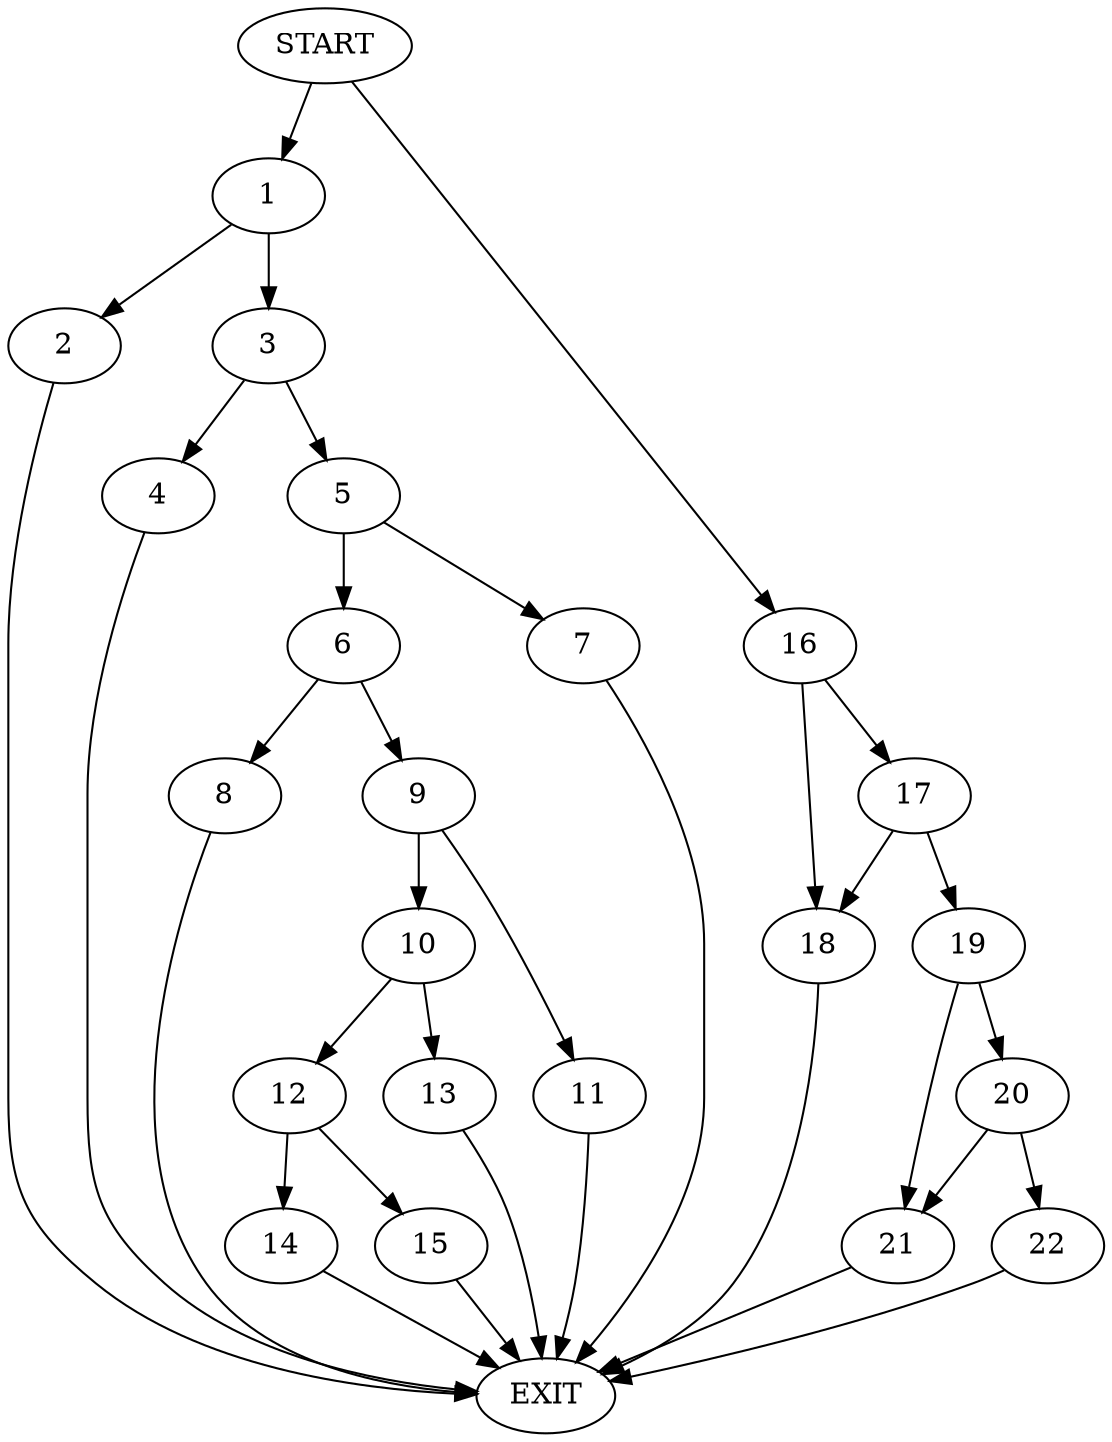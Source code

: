 digraph {
0 [label="START"]
23 [label="EXIT"]
0 -> 1
1 -> 2
1 -> 3
3 -> 4
3 -> 5
2 -> 23
5 -> 6
5 -> 7
4 -> 23
6 -> 8
6 -> 9
7 -> 23
8 -> 23
9 -> 10
9 -> 11
10 -> 12
10 -> 13
11 -> 23
12 -> 14
12 -> 15
13 -> 23
15 -> 23
14 -> 23
0 -> 16
16 -> 17
16 -> 18
17 -> 19
17 -> 18
18 -> 23
19 -> 20
19 -> 21
21 -> 23
20 -> 22
20 -> 21
22 -> 23
}
